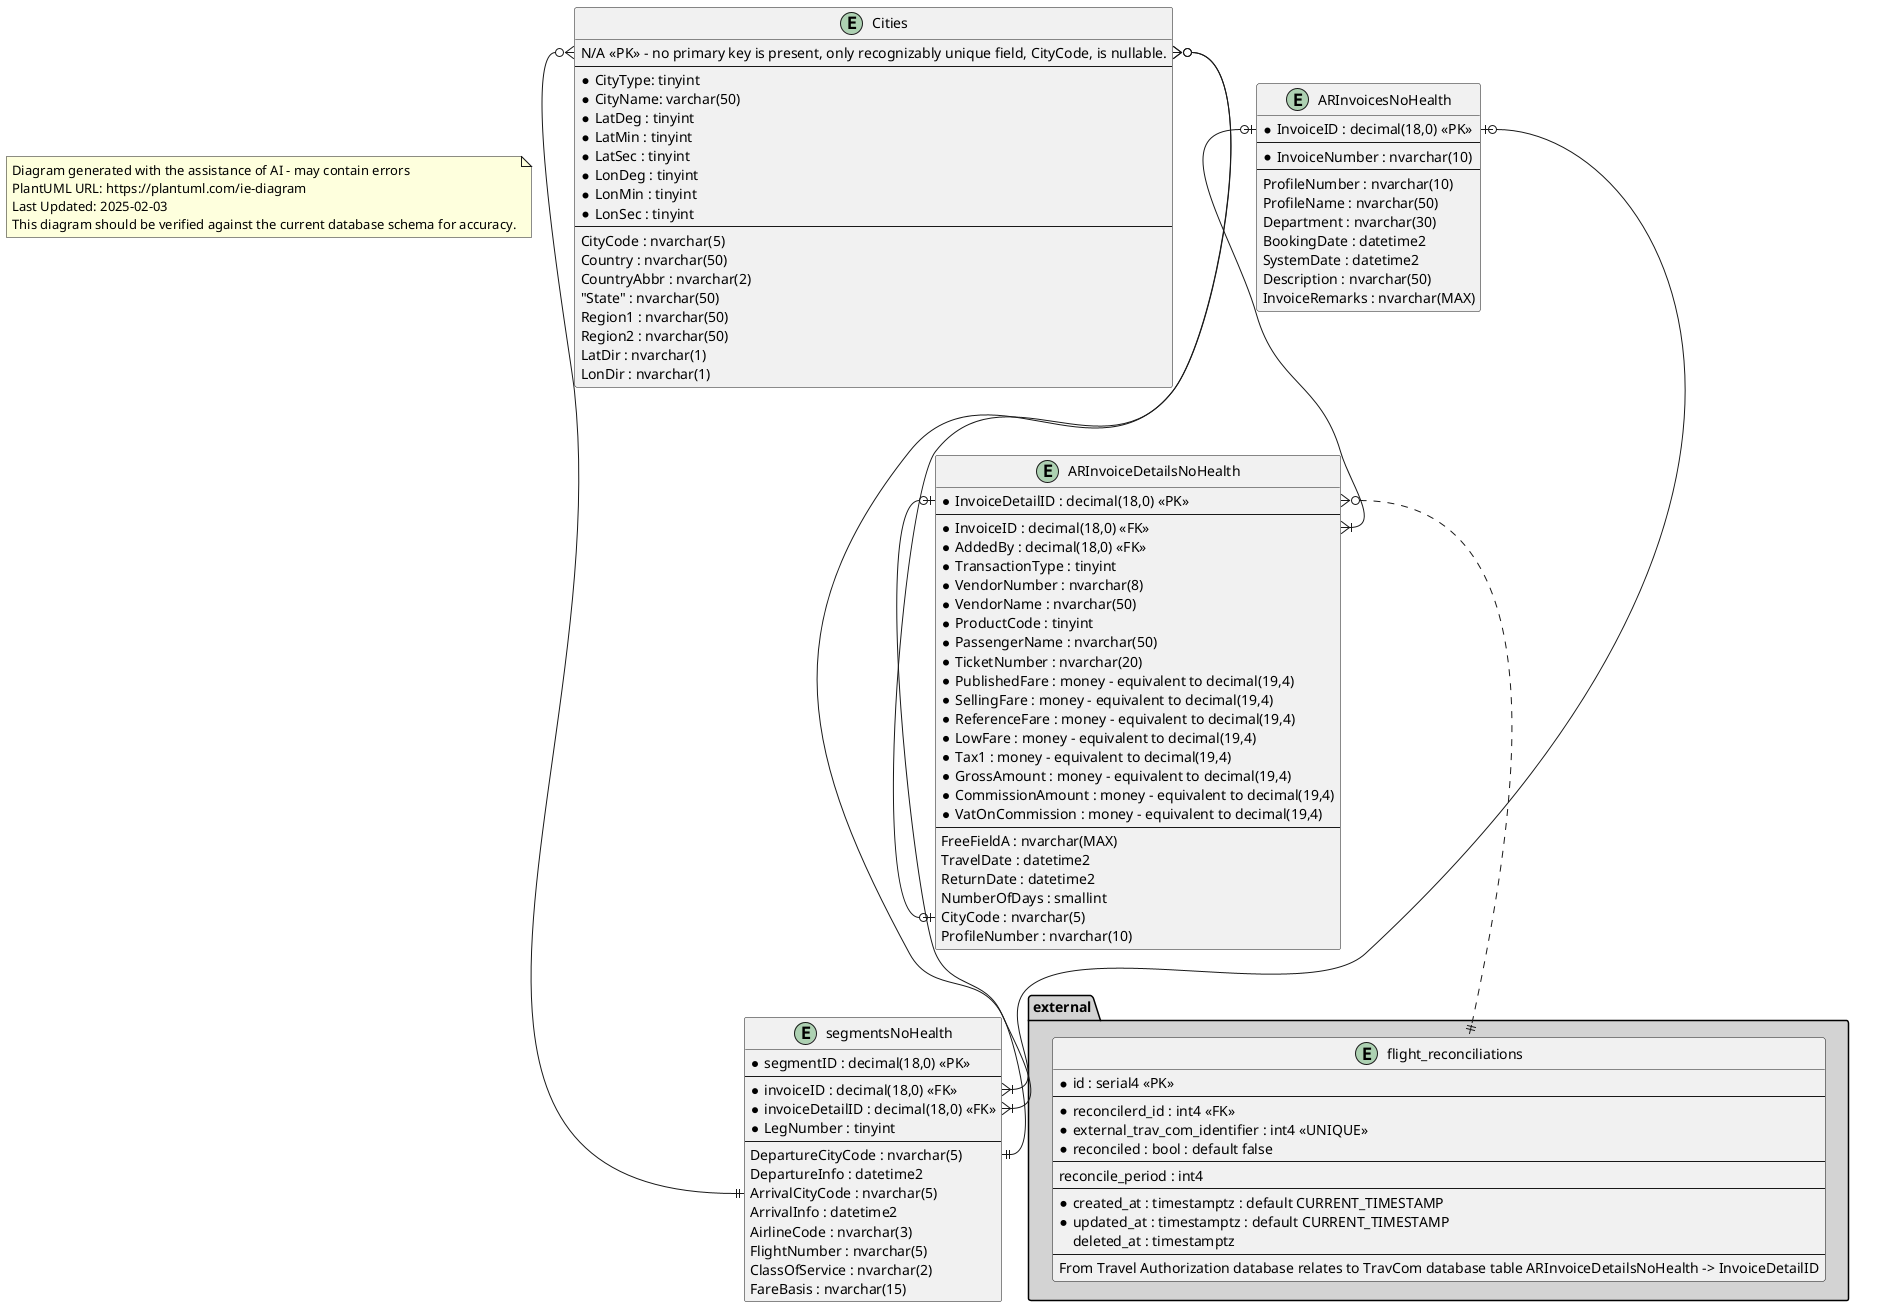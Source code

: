 @startuml Entity Relationship Diagram
top to bottom direction

note as Disclaimer
Diagram generated with the assistance of AI - may contain errors
PlantUML URL: https://plantuml.com/ie-diagram
Last Updated: 2025-02-03
This diagram should be verified against the current database schema for accuracy.
end note

entity "Cities" {
  N/A <<PK>> - no primary key is present, only recognizably unique field, CityCode, is nullable.
  --
  * CityType: tinyint
  * CityName: varchar(50)
  * LatDeg : tinyint
  * LatMin : tinyint
  * LatSec : tinyint
  * LonDeg : tinyint
  * LonMin : tinyint
  * LonSec : tinyint
  --
  CityCode : nvarchar(5)
  Country : nvarchar(50)
  CountryAbbr : nvarchar(2)
  "State" : nvarchar(50)
  Region1 : nvarchar(50)
  Region2 : nvarchar(50)
  LatDir : nvarchar(1)
  LonDir : nvarchar(1)
}

entity "ARInvoicesNoHealth" {
  * InvoiceID : decimal(18,0) <<PK>>
  --
  * InvoiceNumber : nvarchar(10)
  --
  ProfileNumber : nvarchar(10)
  ProfileName : nvarchar(50)
  Department : nvarchar(30)
  BookingDate : datetime2
  SystemDate : datetime2
  Description : nvarchar(50)
  InvoiceRemarks : nvarchar(MAX)
}

entity "ARInvoiceDetailsNoHealth" {
  * InvoiceDetailID : decimal(18,0) <<PK>>
  --
  * InvoiceID : decimal(18,0) <<FK>>
  * AddedBy : decimal(18,0) <<FK>>
  * TransactionType : tinyint
  * VendorNumber : nvarchar(8)
  * VendorName : nvarchar(50)
  * ProductCode : tinyint
  * PassengerName : nvarchar(50)
  * TicketNumber : nvarchar(20)
  * PublishedFare : money - equivalent to decimal(19,4)
  * SellingFare : money - equivalent to decimal(19,4)
  * ReferenceFare : money - equivalent to decimal(19,4)
  * LowFare : money - equivalent to decimal(19,4)
  * Tax1 : money - equivalent to decimal(19,4)
  * GrossAmount : money - equivalent to decimal(19,4)
  * CommissionAmount : money - equivalent to decimal(19,4)
  * VatOnCommission : money - equivalent to decimal(19,4)
  --
  FreeFieldA : nvarchar(MAX)
  TravelDate : datetime2
  ReturnDate : datetime2
  NumberOfDays : smallint
  CityCode : nvarchar(5)
  ProfileNumber : nvarchar(10)
}

entity "segmentsNoHealth" {
  * segmentID : decimal(18,0) <<PK>>
  --
  * invoiceID : decimal(18,0) <<FK>>
  * invoiceDetailID : decimal(18,0) <<FK>>
  * LegNumber : tinyint
  --
  DepartureCityCode : nvarchar(5)
  DepartureInfo : datetime2
  ArrivalCityCode : nvarchar(5)
  ArrivalInfo : datetime2
  AirlineCode : nvarchar(3)
  FlightNumber : nvarchar(5)
  ClassOfService : nvarchar(2)
  FareBasis : nvarchar(15)
}

namespace external #LightGrey {
  entity "flight_reconciliations" {
    * id : serial4 <<PK>>
    --
    * reconcilerd_id : int4 <<FK>>
    * external_trav_com_identifier : int4 <<UNIQUE>>
    * reconciled : bool : default false
    --
    reconcile_period : int4
    --
    * created_at : timestamptz : default CURRENT_TIMESTAMP
    * updated_at : timestamptz : default CURRENT_TIMESTAMP
    deleted_at : timestamptz
    --
    From Travel Authorization database relates to TravCom database table ARInvoiceDetailsNoHealth -> InvoiceDetailID
  }
}

ARInvoicesNoHealth::InvoiceID |o--|{ ARInvoiceDetailsNoHealth::InvoiceID
ARInvoicesNoHealth::InvoiceID |o--|{ segmentsNoHealth::invoiceID
ARInvoiceDetailsNoHealth::InvoiceDetailID |o--|{ segmentsNoHealth::invoiceDetailID
Cities::CityCode }o--o| ARInvoiceDetailsNoHealth::CityCode
Cities::CityCode }o--|| segmentsNoHealth::ArrivalCityCode
Cities::CityCode }o--|| segmentsNoHealth::DepartureCityCode

ARInvoiceDetailsNoHealth::InvoiceDetailID }o..|| external.flight_reconciliations::invoiceDetailID
@enduml
